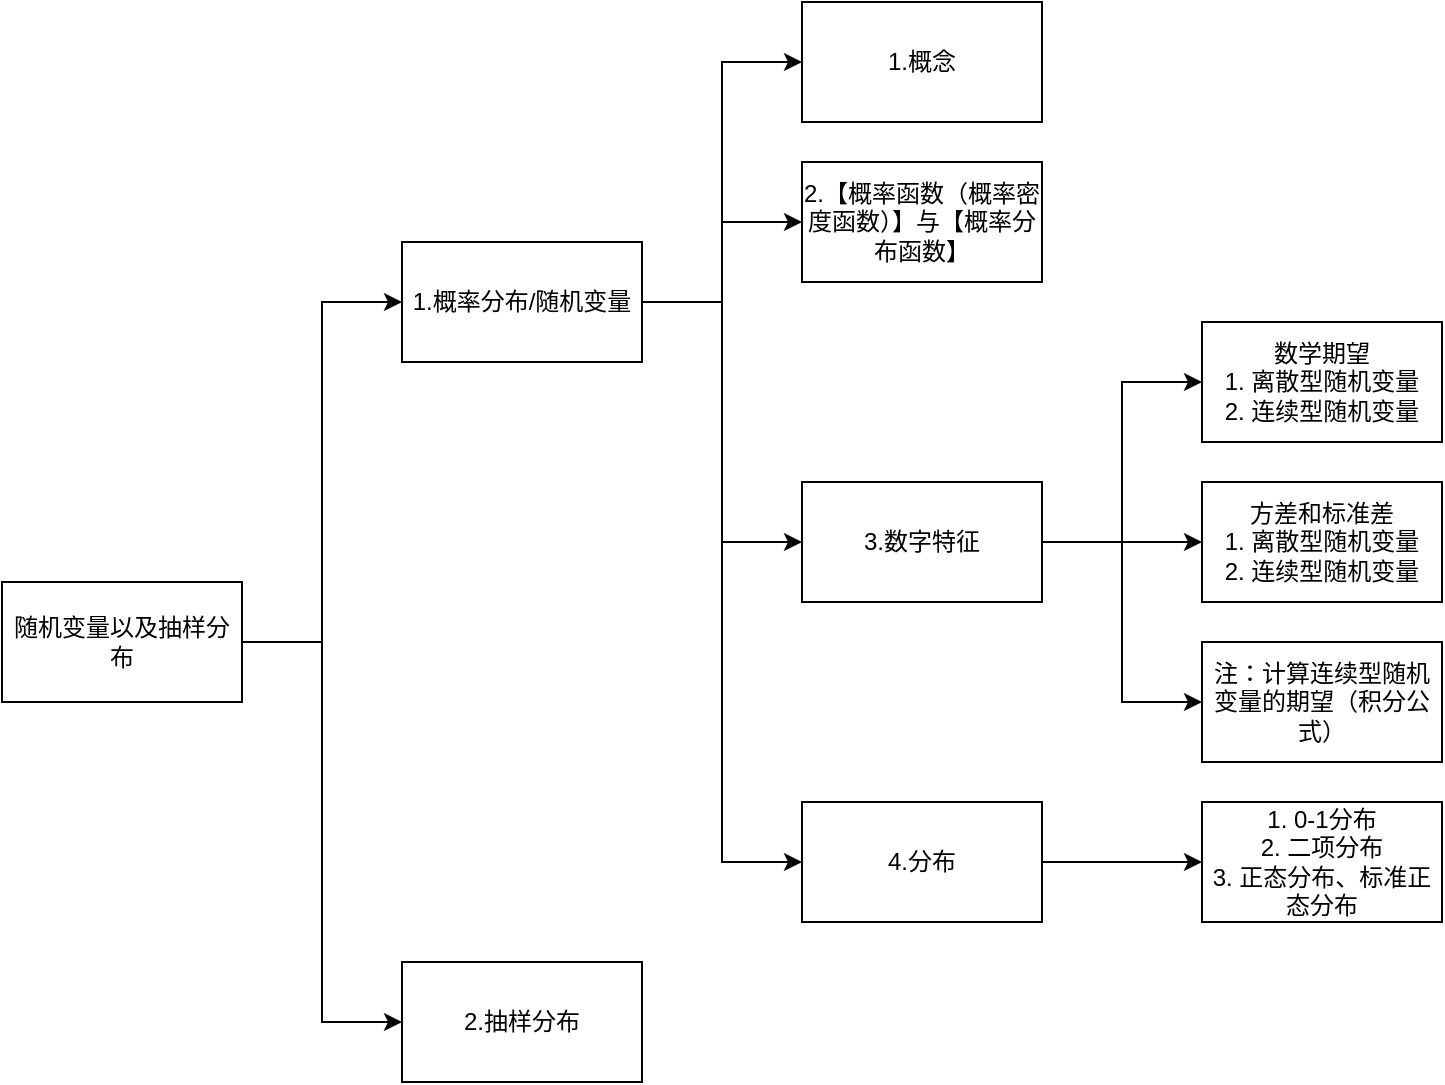 <mxfile version="20.8.16" type="device"><diagram name="第 1 页" id="9kCc-7bjlK6RIUDF9Iim"><mxGraphModel dx="1036" dy="828" grid="1" gridSize="10" guides="1" tooltips="1" connect="1" arrows="1" fold="1" page="1" pageScale="1" pageWidth="827" pageHeight="1169" math="0" shadow="0"><root><mxCell id="0"/><mxCell id="1" parent="0"/><mxCell id="Eb4GX-L4wrSJuBd1t-_I-2" value="" style="edgeStyle=orthogonalEdgeStyle;rounded=0;orthogonalLoop=1;jettySize=auto;html=1;entryX=0;entryY=0.5;entryDx=0;entryDy=0;" parent="1" source="HJeP4A9sXHe4z1AfP_un-1" target="Eb4GX-L4wrSJuBd1t-_I-1" edge="1"><mxGeometry relative="1" as="geometry"/></mxCell><mxCell id="Eb4GX-L4wrSJuBd1t-_I-4" style="edgeStyle=orthogonalEdgeStyle;rounded=0;orthogonalLoop=1;jettySize=auto;html=1;entryX=0;entryY=0.5;entryDx=0;entryDy=0;" parent="1" source="HJeP4A9sXHe4z1AfP_un-1" target="Eb4GX-L4wrSJuBd1t-_I-3" edge="1"><mxGeometry relative="1" as="geometry"/></mxCell><mxCell id="HJeP4A9sXHe4z1AfP_un-1" value="随机变量以及抽样分布" style="rounded=0;whiteSpace=wrap;html=1;" parent="1" vertex="1"><mxGeometry x="40" y="370" width="120" height="60" as="geometry"/></mxCell><mxCell id="Eb4GX-L4wrSJuBd1t-_I-6" value="" style="edgeStyle=orthogonalEdgeStyle;rounded=0;orthogonalLoop=1;jettySize=auto;html=1;" parent="1" source="Eb4GX-L4wrSJuBd1t-_I-1" target="Eb4GX-L4wrSJuBd1t-_I-5" edge="1"><mxGeometry relative="1" as="geometry"/></mxCell><mxCell id="Eb4GX-L4wrSJuBd1t-_I-10" style="edgeStyle=orthogonalEdgeStyle;rounded=0;orthogonalLoop=1;jettySize=auto;html=1;entryX=0;entryY=0.5;entryDx=0;entryDy=0;" parent="1" source="Eb4GX-L4wrSJuBd1t-_I-1" target="Eb4GX-L4wrSJuBd1t-_I-8" edge="1"><mxGeometry relative="1" as="geometry"/></mxCell><mxCell id="Eb4GX-L4wrSJuBd1t-_I-11" style="edgeStyle=orthogonalEdgeStyle;rounded=0;orthogonalLoop=1;jettySize=auto;html=1;entryX=0;entryY=0.5;entryDx=0;entryDy=0;" parent="1" source="Eb4GX-L4wrSJuBd1t-_I-1" target="Eb4GX-L4wrSJuBd1t-_I-7" edge="1"><mxGeometry relative="1" as="geometry"/></mxCell><mxCell id="Eb4GX-L4wrSJuBd1t-_I-12" style="edgeStyle=orthogonalEdgeStyle;rounded=0;orthogonalLoop=1;jettySize=auto;html=1;entryX=0;entryY=0.5;entryDx=0;entryDy=0;" parent="1" source="Eb4GX-L4wrSJuBd1t-_I-1" target="Eb4GX-L4wrSJuBd1t-_I-9" edge="1"><mxGeometry relative="1" as="geometry"/></mxCell><mxCell id="Eb4GX-L4wrSJuBd1t-_I-1" value="1.概率分布/随机变量" style="rounded=0;whiteSpace=wrap;html=1;" parent="1" vertex="1"><mxGeometry x="240" y="200" width="120" height="60" as="geometry"/></mxCell><mxCell id="Eb4GX-L4wrSJuBd1t-_I-3" value="2.抽样分布" style="rounded=0;whiteSpace=wrap;html=1;" parent="1" vertex="1"><mxGeometry x="240" y="560" width="120" height="60" as="geometry"/></mxCell><mxCell id="Eb4GX-L4wrSJuBd1t-_I-5" value="2.【概率函数（概率密度函数）】与【概率分布函数】" style="rounded=0;whiteSpace=wrap;html=1;" parent="1" vertex="1"><mxGeometry x="440" y="160" width="120" height="60" as="geometry"/></mxCell><mxCell id="SZJJUGb2pVinCHPsPxVh-2" value="" style="edgeStyle=orthogonalEdgeStyle;rounded=0;orthogonalLoop=1;jettySize=auto;html=1;entryX=0;entryY=0.5;entryDx=0;entryDy=0;" parent="1" source="Eb4GX-L4wrSJuBd1t-_I-7" target="SZJJUGb2pVinCHPsPxVh-1" edge="1"><mxGeometry relative="1" as="geometry"/></mxCell><mxCell id="SZJJUGb2pVinCHPsPxVh-5" style="edgeStyle=orthogonalEdgeStyle;rounded=0;orthogonalLoop=1;jettySize=auto;html=1;" parent="1" source="Eb4GX-L4wrSJuBd1t-_I-7" target="SZJJUGb2pVinCHPsPxVh-3" edge="1"><mxGeometry relative="1" as="geometry"/></mxCell><mxCell id="SZJJUGb2pVinCHPsPxVh-6" style="edgeStyle=orthogonalEdgeStyle;rounded=0;orthogonalLoop=1;jettySize=auto;html=1;entryX=0;entryY=0.5;entryDx=0;entryDy=0;" parent="1" source="Eb4GX-L4wrSJuBd1t-_I-7" target="SZJJUGb2pVinCHPsPxVh-4" edge="1"><mxGeometry relative="1" as="geometry"/></mxCell><mxCell id="Eb4GX-L4wrSJuBd1t-_I-7" value="3.数字特征" style="rounded=0;whiteSpace=wrap;html=1;" parent="1" vertex="1"><mxGeometry x="440" y="320" width="120" height="60" as="geometry"/></mxCell><mxCell id="Eb4GX-L4wrSJuBd1t-_I-8" value="1.概念" style="rounded=0;whiteSpace=wrap;html=1;" parent="1" vertex="1"><mxGeometry x="440" y="80" width="120" height="60" as="geometry"/></mxCell><mxCell id="Eb4GX-L4wrSJuBd1t-_I-14" value="" style="edgeStyle=orthogonalEdgeStyle;rounded=0;orthogonalLoop=1;jettySize=auto;html=1;" parent="1" source="Eb4GX-L4wrSJuBd1t-_I-9" target="Eb4GX-L4wrSJuBd1t-_I-13" edge="1"><mxGeometry relative="1" as="geometry"/></mxCell><mxCell id="Eb4GX-L4wrSJuBd1t-_I-9" value="4.分布" style="rounded=0;whiteSpace=wrap;html=1;" parent="1" vertex="1"><mxGeometry x="440" y="480" width="120" height="60" as="geometry"/></mxCell><mxCell id="Eb4GX-L4wrSJuBd1t-_I-13" value="&lt;div&gt;1. 0-1分布&lt;/div&gt;&lt;div&gt;2. 二项分布&lt;/div&gt;&lt;div&gt;3. 正态分布、标准正态分布&lt;/div&gt;" style="rounded=0;whiteSpace=wrap;html=1;" parent="1" vertex="1"><mxGeometry x="640" y="480" width="120" height="60" as="geometry"/></mxCell><mxCell id="SZJJUGb2pVinCHPsPxVh-1" value="&lt;div&gt;数学期望&lt;/div&gt;&lt;div&gt;1. 离散型随机变量&lt;/div&gt;&lt;div&gt;2. 连续型随机变量&lt;/div&gt;" style="rounded=0;whiteSpace=wrap;html=1;" parent="1" vertex="1"><mxGeometry x="640" y="240" width="120" height="60" as="geometry"/></mxCell><mxCell id="SZJJUGb2pVinCHPsPxVh-3" value="&lt;div&gt;方差和标准差&lt;/div&gt;&lt;div&gt;1. 离散型随机变量&lt;/div&gt;&lt;div&gt;2. 连续型随机变量&lt;/div&gt;" style="rounded=0;whiteSpace=wrap;html=1;" parent="1" vertex="1"><mxGeometry x="640" y="320" width="120" height="60" as="geometry"/></mxCell><mxCell id="SZJJUGb2pVinCHPsPxVh-4" value="注：计算连续型随机变量的期望（积分公式）" style="rounded=0;whiteSpace=wrap;html=1;" parent="1" vertex="1"><mxGeometry x="640" y="400" width="120" height="60" as="geometry"/></mxCell></root></mxGraphModel></diagram></mxfile>